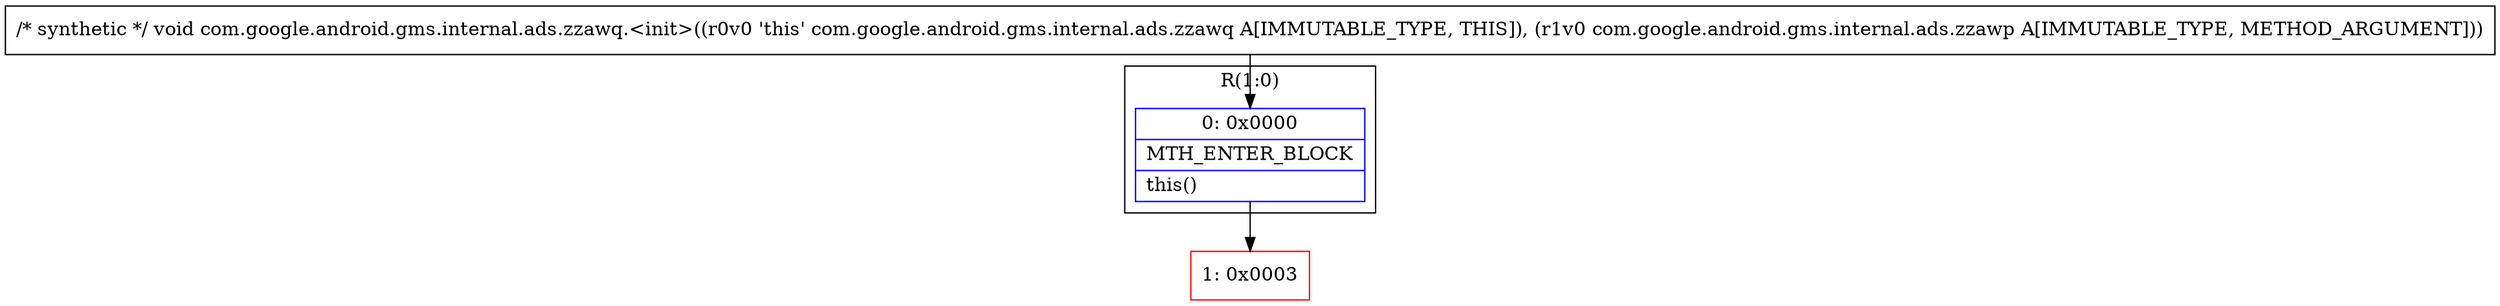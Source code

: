 digraph "CFG forcom.google.android.gms.internal.ads.zzawq.\<init\>(Lcom\/google\/android\/gms\/internal\/ads\/zzawp;)V" {
subgraph cluster_Region_917108506 {
label = "R(1:0)";
node [shape=record,color=blue];
Node_0 [shape=record,label="{0\:\ 0x0000|MTH_ENTER_BLOCK\l|this()\l}"];
}
Node_1 [shape=record,color=red,label="{1\:\ 0x0003}"];
MethodNode[shape=record,label="{\/* synthetic *\/ void com.google.android.gms.internal.ads.zzawq.\<init\>((r0v0 'this' com.google.android.gms.internal.ads.zzawq A[IMMUTABLE_TYPE, THIS]), (r1v0 com.google.android.gms.internal.ads.zzawp A[IMMUTABLE_TYPE, METHOD_ARGUMENT])) }"];
MethodNode -> Node_0;
Node_0 -> Node_1;
}

